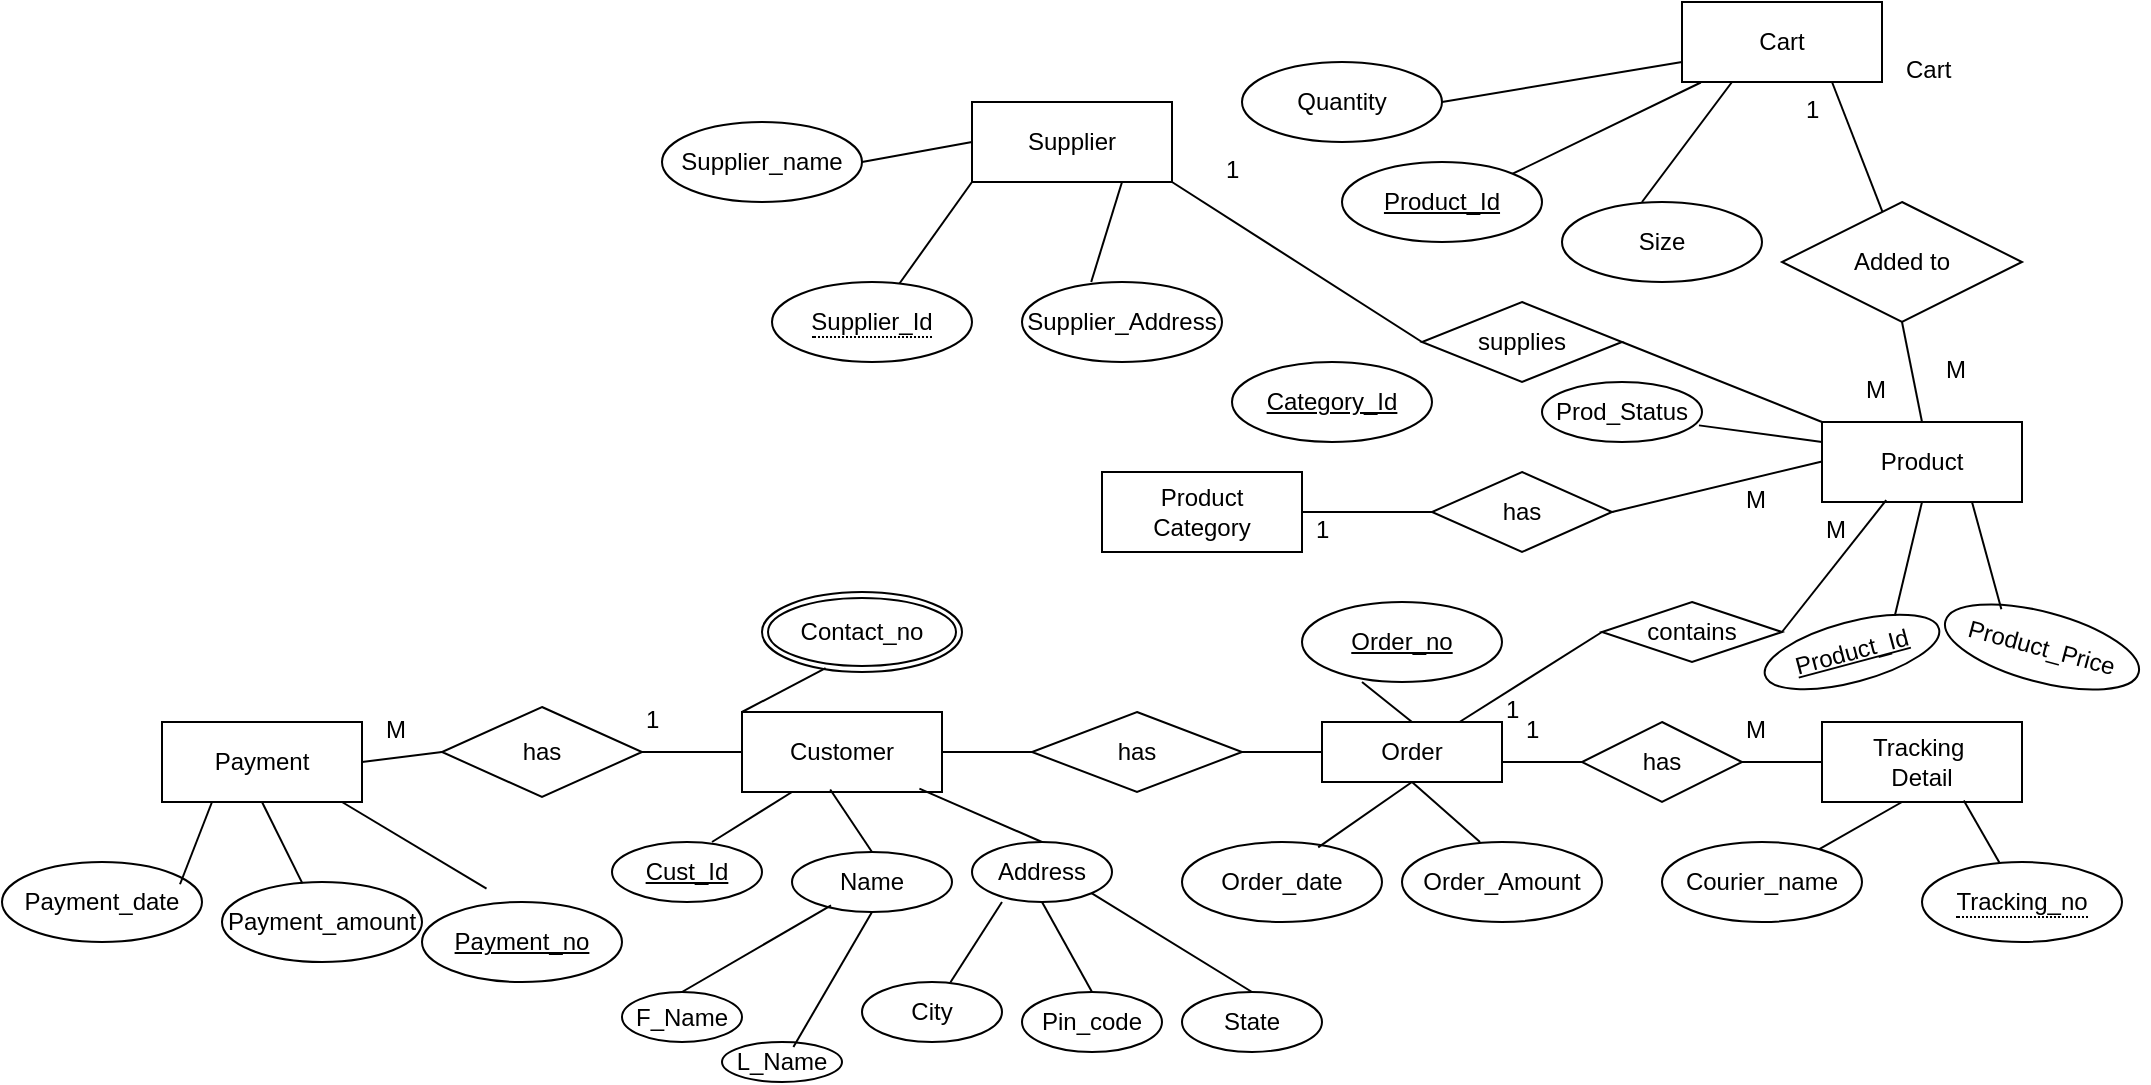 <mxfile version="27.0.5">
  <diagram name="Page-1" id="hpA-FdxMp2U5agoBRCcL">
    <mxGraphModel dx="1973" dy="633" grid="1" gridSize="10" guides="1" tooltips="1" connect="1" arrows="1" fold="1" page="1" pageScale="1" pageWidth="850" pageHeight="1100" math="0" shadow="0">
      <root>
        <mxCell id="0" />
        <mxCell id="1" parent="0" />
        <mxCell id="492UR5n4Qzq-3vBuhwkM-1" value="Cart" style="whiteSpace=wrap;html=1;align=center;" parent="1" vertex="1">
          <mxGeometry x="730" y="40" width="100" height="40" as="geometry" />
        </mxCell>
        <mxCell id="492UR5n4Qzq-3vBuhwkM-2" value="Quantity" style="ellipse;whiteSpace=wrap;html=1;align=center;" parent="1" vertex="1">
          <mxGeometry x="510" y="70" width="100" height="40" as="geometry" />
        </mxCell>
        <mxCell id="492UR5n4Qzq-3vBuhwkM-4" value="Size" style="ellipse;whiteSpace=wrap;html=1;align=center;" parent="1" vertex="1">
          <mxGeometry x="670" y="140" width="100" height="40" as="geometry" />
        </mxCell>
        <mxCell id="492UR5n4Qzq-3vBuhwkM-6" value="" style="endArrow=none;html=1;rounded=0;exitX=1;exitY=0.5;exitDx=0;exitDy=0;entryX=0;entryY=0.75;entryDx=0;entryDy=0;" parent="1" source="492UR5n4Qzq-3vBuhwkM-2" target="492UR5n4Qzq-3vBuhwkM-1" edge="1">
          <mxGeometry relative="1" as="geometry">
            <mxPoint x="580" y="100" as="sourcePoint" />
            <mxPoint x="740" y="100" as="targetPoint" />
          </mxGeometry>
        </mxCell>
        <mxCell id="492UR5n4Qzq-3vBuhwkM-7" value="" style="endArrow=none;html=1;rounded=0;entryX=0.25;entryY=1;entryDx=0;entryDy=0;" parent="1" target="492UR5n4Qzq-3vBuhwkM-1" edge="1">
          <mxGeometry relative="1" as="geometry">
            <mxPoint x="710" y="140" as="sourcePoint" />
            <mxPoint x="740" y="100" as="targetPoint" />
          </mxGeometry>
        </mxCell>
        <mxCell id="492UR5n4Qzq-3vBuhwkM-8" value="" style="endArrow=none;html=1;rounded=0;entryX=0.094;entryY=1.006;entryDx=0;entryDy=0;entryPerimeter=0;exitX=1;exitY=0;exitDx=0;exitDy=0;" parent="1" source="492UR5n4Qzq-3vBuhwkM-14" target="492UR5n4Qzq-3vBuhwkM-1" edge="1">
          <mxGeometry relative="1" as="geometry">
            <mxPoint x="651.235" y="124.383" as="sourcePoint" />
            <mxPoint x="740" y="100" as="targetPoint" />
          </mxGeometry>
        </mxCell>
        <mxCell id="492UR5n4Qzq-3vBuhwkM-9" value="Added to" style="shape=rhombus;perimeter=rhombusPerimeter;whiteSpace=wrap;html=1;align=center;" parent="1" vertex="1">
          <mxGeometry x="780" y="140" width="120" height="60" as="geometry" />
        </mxCell>
        <mxCell id="492UR5n4Qzq-3vBuhwkM-10" value="Cart" style="text;whiteSpace=wrap;html=1;" parent="1" vertex="1">
          <mxGeometry x="840" y="60" width="60" height="40" as="geometry" />
        </mxCell>
        <mxCell id="492UR5n4Qzq-3vBuhwkM-11" value="" style="endArrow=none;html=1;rounded=0;entryX=0.75;entryY=1;entryDx=0;entryDy=0;" parent="1" source="492UR5n4Qzq-3vBuhwkM-9" target="492UR5n4Qzq-3vBuhwkM-1" edge="1">
          <mxGeometry relative="1" as="geometry">
            <mxPoint x="830" y="130" as="sourcePoint" />
            <mxPoint x="820" y="99.43" as="targetPoint" />
          </mxGeometry>
        </mxCell>
        <mxCell id="492UR5n4Qzq-3vBuhwkM-14" value="Product_Id" style="ellipse;whiteSpace=wrap;html=1;align=center;fontStyle=4;" parent="1" vertex="1">
          <mxGeometry x="560" y="120" width="100" height="40" as="geometry" />
        </mxCell>
        <mxCell id="492UR5n4Qzq-3vBuhwkM-15" value="1" style="text;whiteSpace=wrap;html=1;" parent="1" vertex="1">
          <mxGeometry x="790" y="80" width="60" height="40" as="geometry" />
        </mxCell>
        <mxCell id="492UR5n4Qzq-3vBuhwkM-17" value="" style="endArrow=none;html=1;rounded=0;exitX=0.5;exitY=0;exitDx=0;exitDy=0;" parent="1" source="492UR5n4Qzq-3vBuhwkM-20" edge="1">
          <mxGeometry relative="1" as="geometry">
            <mxPoint x="850" y="240" as="sourcePoint" />
            <mxPoint x="840" y="200" as="targetPoint" />
          </mxGeometry>
        </mxCell>
        <mxCell id="492UR5n4Qzq-3vBuhwkM-18" value="M" style="text;whiteSpace=wrap;html=1;" parent="1" vertex="1">
          <mxGeometry x="820" y="220" width="60" height="40" as="geometry" />
        </mxCell>
        <mxCell id="492UR5n4Qzq-3vBuhwkM-19" value="M" style="text;whiteSpace=wrap;html=1;" parent="1" vertex="1">
          <mxGeometry x="860" y="210" width="60" height="40" as="geometry" />
        </mxCell>
        <mxCell id="492UR5n4Qzq-3vBuhwkM-20" value="Product" style="whiteSpace=wrap;html=1;align=center;" parent="1" vertex="1">
          <mxGeometry x="800" y="250" width="100" height="40" as="geometry" />
        </mxCell>
        <mxCell id="492UR5n4Qzq-3vBuhwkM-21" value="supplies" style="shape=rhombus;perimeter=rhombusPerimeter;whiteSpace=wrap;html=1;align=center;" parent="1" vertex="1">
          <mxGeometry x="600" y="190" width="100" height="40" as="geometry" />
        </mxCell>
        <mxCell id="492UR5n4Qzq-3vBuhwkM-23" value="" style="endArrow=none;html=1;rounded=0;exitX=1;exitY=0.5;exitDx=0;exitDy=0;entryX=0;entryY=0;entryDx=0;entryDy=0;" parent="1" source="492UR5n4Qzq-3vBuhwkM-21" target="492UR5n4Qzq-3vBuhwkM-20" edge="1">
          <mxGeometry relative="1" as="geometry">
            <mxPoint x="610" y="250" as="sourcePoint" />
            <mxPoint x="770" y="250" as="targetPoint" />
          </mxGeometry>
        </mxCell>
        <mxCell id="492UR5n4Qzq-3vBuhwkM-24" value="" style="endArrow=none;html=1;rounded=0;exitX=1;exitY=0.5;exitDx=0;exitDy=0;" parent="1" edge="1" source="492UR5n4Qzq-3vBuhwkM-27">
          <mxGeometry relative="1" as="geometry">
            <mxPoint x="700" y="270" as="sourcePoint" />
            <mxPoint x="800" y="269.71" as="targetPoint" />
          </mxGeometry>
        </mxCell>
        <mxCell id="492UR5n4Qzq-3vBuhwkM-27" value="has" style="shape=rhombus;perimeter=rhombusPerimeter;whiteSpace=wrap;html=1;align=center;" parent="1" vertex="1">
          <mxGeometry x="605" y="275" width="90" height="40" as="geometry" />
        </mxCell>
        <mxCell id="492UR5n4Qzq-3vBuhwkM-28" value="contains" style="shape=rhombus;perimeter=rhombusPerimeter;whiteSpace=wrap;html=1;align=center;" parent="1" vertex="1">
          <mxGeometry x="690" y="340" width="90" height="30" as="geometry" />
        </mxCell>
        <mxCell id="492UR5n4Qzq-3vBuhwkM-29" value="" style="endArrow=none;html=1;rounded=0;exitX=1;exitY=0.5;exitDx=0;exitDy=0;entryX=0.321;entryY=0.977;entryDx=0;entryDy=0;entryPerimeter=0;" parent="1" source="492UR5n4Qzq-3vBuhwkM-28" target="492UR5n4Qzq-3vBuhwkM-20" edge="1">
          <mxGeometry relative="1" as="geometry">
            <mxPoint x="670" y="300" as="sourcePoint" />
            <mxPoint x="830" y="300" as="targetPoint" />
          </mxGeometry>
        </mxCell>
        <mxCell id="492UR5n4Qzq-3vBuhwkM-30" value="" style="endArrow=none;html=1;rounded=0;exitX=0;exitY=0.5;exitDx=0;exitDy=0;" parent="1" source="492UR5n4Qzq-3vBuhwkM-28" target="492UR5n4Qzq-3vBuhwkM-31" edge="1">
          <mxGeometry relative="1" as="geometry">
            <mxPoint x="670" y="300" as="sourcePoint" />
            <mxPoint x="600" y="400" as="targetPoint" />
          </mxGeometry>
        </mxCell>
        <mxCell id="492UR5n4Qzq-3vBuhwkM-31" value="Order" style="whiteSpace=wrap;html=1;align=center;" parent="1" vertex="1">
          <mxGeometry x="550" y="400" width="90" height="30" as="geometry" />
        </mxCell>
        <mxCell id="oqUq-A6yQlzPYhAFowX8-1" value="Supplier" style="whiteSpace=wrap;html=1;align=center;" vertex="1" parent="1">
          <mxGeometry x="375" y="90" width="100" height="40" as="geometry" />
        </mxCell>
        <mxCell id="oqUq-A6yQlzPYhAFowX8-2" value="1" style="text;whiteSpace=wrap;html=1;" vertex="1" parent="1">
          <mxGeometry x="500" y="110" width="60" height="40" as="geometry" />
        </mxCell>
        <mxCell id="oqUq-A6yQlzPYhAFowX8-4" value="" style="endArrow=none;html=1;rounded=0;entryX=0;entryY=0.5;entryDx=0;entryDy=0;exitX=1;exitY=1;exitDx=0;exitDy=0;" edge="1" parent="1">
          <mxGeometry relative="1" as="geometry">
            <mxPoint x="475.0" y="130.0" as="sourcePoint" />
            <mxPoint x="600" y="210" as="targetPoint" />
          </mxGeometry>
        </mxCell>
        <mxCell id="oqUq-A6yQlzPYhAFowX8-5" value="Supplier_name" style="ellipse;whiteSpace=wrap;html=1;align=center;" vertex="1" parent="1">
          <mxGeometry x="220" y="100" width="100" height="40" as="geometry" />
        </mxCell>
        <mxCell id="oqUq-A6yQlzPYhAFowX8-6" value="" style="endArrow=none;html=1;rounded=0;exitX=1;exitY=0.5;exitDx=0;exitDy=0;entryX=0;entryY=0.5;entryDx=0;entryDy=0;" edge="1" parent="1" source="oqUq-A6yQlzPYhAFowX8-5" target="oqUq-A6yQlzPYhAFowX8-1">
          <mxGeometry relative="1" as="geometry">
            <mxPoint x="430" y="190" as="sourcePoint" />
            <mxPoint x="370" y="110" as="targetPoint" />
          </mxGeometry>
        </mxCell>
        <mxCell id="oqUq-A6yQlzPYhAFowX8-7" value="Supplier_Address" style="ellipse;whiteSpace=wrap;html=1;align=center;" vertex="1" parent="1">
          <mxGeometry x="400" y="180" width="100" height="40" as="geometry" />
        </mxCell>
        <mxCell id="oqUq-A6yQlzPYhAFowX8-8" value="&lt;span style=&quot;border-bottom: 1px dotted&quot;&gt;Supplier_Id&lt;/span&gt;" style="ellipse;whiteSpace=wrap;html=1;align=center;" vertex="1" parent="1">
          <mxGeometry x="275" y="180" width="100" height="40" as="geometry" />
        </mxCell>
        <mxCell id="oqUq-A6yQlzPYhAFowX8-9" value="" style="endArrow=none;html=1;rounded=0;entryX=0;entryY=1;entryDx=0;entryDy=0;" edge="1" parent="1" source="oqUq-A6yQlzPYhAFowX8-8" target="oqUq-A6yQlzPYhAFowX8-1">
          <mxGeometry relative="1" as="geometry">
            <mxPoint x="430" y="140" as="sourcePoint" />
            <mxPoint x="590" y="140" as="targetPoint" />
          </mxGeometry>
        </mxCell>
        <mxCell id="oqUq-A6yQlzPYhAFowX8-10" value="" style="endArrow=none;html=1;rounded=0;exitX=0.346;exitY=-0.001;exitDx=0;exitDy=0;exitPerimeter=0;entryX=0.75;entryY=1;entryDx=0;entryDy=0;" edge="1" parent="1" source="oqUq-A6yQlzPYhAFowX8-7" target="oqUq-A6yQlzPYhAFowX8-1">
          <mxGeometry relative="1" as="geometry">
            <mxPoint x="430" y="140" as="sourcePoint" />
            <mxPoint x="590" y="140" as="targetPoint" />
          </mxGeometry>
        </mxCell>
        <mxCell id="oqUq-A6yQlzPYhAFowX8-11" value="Product&lt;div&gt;Category&lt;/div&gt;" style="whiteSpace=wrap;html=1;align=center;" vertex="1" parent="1">
          <mxGeometry x="440" y="275" width="100" height="40" as="geometry" />
        </mxCell>
        <mxCell id="oqUq-A6yQlzPYhAFowX8-12" value="" style="line;strokeWidth=1;rotatable=0;dashed=0;labelPosition=right;align=left;verticalAlign=middle;spacingTop=0;spacingLeft=6;points=[];portConstraint=eastwest;" vertex="1" parent="1">
          <mxGeometry x="540" y="290" width="65" height="10" as="geometry" />
        </mxCell>
        <mxCell id="oqUq-A6yQlzPYhAFowX8-16" value="Category_Id" style="ellipse;whiteSpace=wrap;html=1;align=center;fontStyle=4;" vertex="1" parent="1">
          <mxGeometry x="505" y="220" width="100" height="40" as="geometry" />
        </mxCell>
        <mxCell id="oqUq-A6yQlzPYhAFowX8-17" value="Prod_Status" style="ellipse;whiteSpace=wrap;html=1;align=center;" vertex="1" parent="1">
          <mxGeometry x="660" y="230" width="80" height="30" as="geometry" />
        </mxCell>
        <mxCell id="oqUq-A6yQlzPYhAFowX8-18" value="" style="endArrow=none;html=1;rounded=0;exitX=0.981;exitY=0.723;exitDx=0;exitDy=0;exitPerimeter=0;" edge="1" parent="1" source="oqUq-A6yQlzPYhAFowX8-17">
          <mxGeometry relative="1" as="geometry">
            <mxPoint x="640" y="260" as="sourcePoint" />
            <mxPoint x="800" y="260" as="targetPoint" />
          </mxGeometry>
        </mxCell>
        <mxCell id="oqUq-A6yQlzPYhAFowX8-19" value="1" style="text;whiteSpace=wrap;html=1;" vertex="1" parent="1">
          <mxGeometry x="545" y="290" width="60" height="40" as="geometry" />
        </mxCell>
        <mxCell id="oqUq-A6yQlzPYhAFowX8-20" value="M" style="text;whiteSpace=wrap;html=1;" vertex="1" parent="1">
          <mxGeometry x="760" y="275" width="60" height="40" as="geometry" />
        </mxCell>
        <mxCell id="oqUq-A6yQlzPYhAFowX8-21" value="M" style="text;whiteSpace=wrap;html=1;" vertex="1" parent="1">
          <mxGeometry x="800" y="290" width="60" height="40" as="geometry" />
        </mxCell>
        <mxCell id="oqUq-A6yQlzPYhAFowX8-22" value="Product_Id" style="ellipse;whiteSpace=wrap;html=1;align=center;fontStyle=4;rotation=-15;" vertex="1" parent="1">
          <mxGeometry x="770" y="350" width="90" height="30" as="geometry" />
        </mxCell>
        <mxCell id="oqUq-A6yQlzPYhAFowX8-23" value="" style="endArrow=none;html=1;rounded=0;entryX=0.5;entryY=1;entryDx=0;entryDy=0;exitX=0.782;exitY=0.101;exitDx=0;exitDy=0;exitPerimeter=0;" edge="1" parent="1" source="oqUq-A6yQlzPYhAFowX8-22" target="492UR5n4Qzq-3vBuhwkM-20">
          <mxGeometry relative="1" as="geometry">
            <mxPoint x="840" y="340" as="sourcePoint" />
            <mxPoint x="910" y="315" as="targetPoint" />
          </mxGeometry>
        </mxCell>
        <mxCell id="oqUq-A6yQlzPYhAFowX8-26" value="Product_Price" style="ellipse;whiteSpace=wrap;html=1;align=center;rotation=15;" vertex="1" parent="1">
          <mxGeometry x="860" y="345" width="100" height="35" as="geometry" />
        </mxCell>
        <mxCell id="oqUq-A6yQlzPYhAFowX8-27" value="" style="endArrow=none;html=1;rounded=0;entryX=0.75;entryY=1;entryDx=0;entryDy=0;exitX=0.255;exitY=0.13;exitDx=0;exitDy=0;exitPerimeter=0;" edge="1" parent="1" source="oqUq-A6yQlzPYhAFowX8-26" target="492UR5n4Qzq-3vBuhwkM-20">
          <mxGeometry relative="1" as="geometry">
            <mxPoint x="660" y="320" as="sourcePoint" />
            <mxPoint x="820" y="320" as="targetPoint" />
          </mxGeometry>
        </mxCell>
        <mxCell id="oqUq-A6yQlzPYhAFowX8-32" value="1" style="text;whiteSpace=wrap;html=1;" vertex="1" parent="1">
          <mxGeometry x="640" y="380" width="60" height="40" as="geometry" />
        </mxCell>
        <mxCell id="oqUq-A6yQlzPYhAFowX8-33" value="has" style="shape=rhombus;perimeter=rhombusPerimeter;whiteSpace=wrap;html=1;align=center;" vertex="1" parent="1">
          <mxGeometry x="680" y="400" width="80" height="40" as="geometry" />
        </mxCell>
        <mxCell id="oqUq-A6yQlzPYhAFowX8-34" value="Tracking&amp;nbsp;&lt;div&gt;Detail&lt;/div&gt;" style="whiteSpace=wrap;html=1;align=center;" vertex="1" parent="1">
          <mxGeometry x="800" y="400" width="100" height="40" as="geometry" />
        </mxCell>
        <mxCell id="oqUq-A6yQlzPYhAFowX8-35" value="" style="endArrow=none;html=1;rounded=0;exitX=0;exitY=1;exitDx=0;exitDy=0;entryX=0;entryY=0.5;entryDx=0;entryDy=0;" edge="1" parent="1" source="oqUq-A6yQlzPYhAFowX8-32" target="oqUq-A6yQlzPYhAFowX8-33">
          <mxGeometry relative="1" as="geometry">
            <mxPoint x="660" y="430" as="sourcePoint" />
            <mxPoint x="820" y="430" as="targetPoint" />
          </mxGeometry>
        </mxCell>
        <mxCell id="oqUq-A6yQlzPYhAFowX8-36" value="" style="endArrow=none;html=1;rounded=0;entryX=0;entryY=0.5;entryDx=0;entryDy=0;exitX=1;exitY=0.5;exitDx=0;exitDy=0;" edge="1" parent="1" source="oqUq-A6yQlzPYhAFowX8-33" target="oqUq-A6yQlzPYhAFowX8-34">
          <mxGeometry relative="1" as="geometry">
            <mxPoint x="660" y="390" as="sourcePoint" />
            <mxPoint x="820" y="390" as="targetPoint" />
          </mxGeometry>
        </mxCell>
        <mxCell id="oqUq-A6yQlzPYhAFowX8-37" value="Courier_name" style="ellipse;whiteSpace=wrap;html=1;align=center;" vertex="1" parent="1">
          <mxGeometry x="720" y="460" width="100" height="40" as="geometry" />
        </mxCell>
        <mxCell id="oqUq-A6yQlzPYhAFowX8-38" value="" style="endArrow=none;html=1;rounded=0;" edge="1" parent="1" source="oqUq-A6yQlzPYhAFowX8-37">
          <mxGeometry relative="1" as="geometry">
            <mxPoint x="660" y="390" as="sourcePoint" />
            <mxPoint x="840" y="440" as="targetPoint" />
          </mxGeometry>
        </mxCell>
        <mxCell id="oqUq-A6yQlzPYhAFowX8-39" value="&lt;span style=&quot;border-bottom: 1px dotted&quot;&gt;Tracking_no&lt;/span&gt;" style="ellipse;whiteSpace=wrap;html=1;align=center;" vertex="1" parent="1">
          <mxGeometry x="850" y="470" width="100" height="40" as="geometry" />
        </mxCell>
        <mxCell id="oqUq-A6yQlzPYhAFowX8-40" value="" style="endArrow=none;html=1;rounded=0;entryX=0.709;entryY=0.982;entryDx=0;entryDy=0;entryPerimeter=0;" edge="1" parent="1" source="oqUq-A6yQlzPYhAFowX8-39" target="oqUq-A6yQlzPYhAFowX8-34">
          <mxGeometry relative="1" as="geometry">
            <mxPoint x="660" y="390" as="sourcePoint" />
            <mxPoint x="820" y="390" as="targetPoint" />
          </mxGeometry>
        </mxCell>
        <mxCell id="oqUq-A6yQlzPYhAFowX8-41" value="1" style="text;whiteSpace=wrap;html=1;" vertex="1" parent="1">
          <mxGeometry x="650" y="390" width="60" height="40" as="geometry" />
        </mxCell>
        <mxCell id="oqUq-A6yQlzPYhAFowX8-42" value="M" style="text;whiteSpace=wrap;html=1;" vertex="1" parent="1">
          <mxGeometry x="760" y="390" width="60" height="40" as="geometry" />
        </mxCell>
        <mxCell id="oqUq-A6yQlzPYhAFowX8-43" value="Order_date" style="ellipse;whiteSpace=wrap;html=1;align=center;" vertex="1" parent="1">
          <mxGeometry x="480" y="460" width="100" height="40" as="geometry" />
        </mxCell>
        <mxCell id="oqUq-A6yQlzPYhAFowX8-44" value="Order_Amount" style="ellipse;whiteSpace=wrap;html=1;align=center;" vertex="1" parent="1">
          <mxGeometry x="590" y="460" width="100" height="40" as="geometry" />
        </mxCell>
        <mxCell id="oqUq-A6yQlzPYhAFowX8-45" value="" style="endArrow=none;html=1;rounded=0;exitX=0.681;exitY=0.068;exitDx=0;exitDy=0;exitPerimeter=0;entryX=0.5;entryY=1;entryDx=0;entryDy=0;" edge="1" parent="1" source="oqUq-A6yQlzPYhAFowX8-43" target="492UR5n4Qzq-3vBuhwkM-31">
          <mxGeometry relative="1" as="geometry">
            <mxPoint x="550" y="470" as="sourcePoint" />
            <mxPoint x="710" y="470" as="targetPoint" />
          </mxGeometry>
        </mxCell>
        <mxCell id="oqUq-A6yQlzPYhAFowX8-46" value="" style="endArrow=none;html=1;rounded=0;entryX=0.39;entryY=-0.001;entryDx=0;entryDy=0;entryPerimeter=0;exitX=0.5;exitY=1;exitDx=0;exitDy=0;" edge="1" parent="1" source="492UR5n4Qzq-3vBuhwkM-31" target="oqUq-A6yQlzPYhAFowX8-44">
          <mxGeometry relative="1" as="geometry">
            <mxPoint x="550" y="470" as="sourcePoint" />
            <mxPoint x="710" y="470" as="targetPoint" />
          </mxGeometry>
        </mxCell>
        <mxCell id="oqUq-A6yQlzPYhAFowX8-48" value="Order_no" style="ellipse;whiteSpace=wrap;html=1;align=center;fontStyle=4;" vertex="1" parent="1">
          <mxGeometry x="540" y="340" width="100" height="40" as="geometry" />
        </mxCell>
        <mxCell id="oqUq-A6yQlzPYhAFowX8-49" value="" style="endArrow=none;html=1;rounded=0;exitX=0.5;exitY=0;exitDx=0;exitDy=0;" edge="1" parent="1" source="492UR5n4Qzq-3vBuhwkM-31">
          <mxGeometry relative="1" as="geometry">
            <mxPoint x="410" y="380" as="sourcePoint" />
            <mxPoint x="570" y="380" as="targetPoint" />
          </mxGeometry>
        </mxCell>
        <mxCell id="oqUq-A6yQlzPYhAFowX8-50" value="has" style="shape=rhombus;perimeter=rhombusPerimeter;whiteSpace=wrap;html=1;align=center;" vertex="1" parent="1">
          <mxGeometry x="405" y="395" width="105" height="40" as="geometry" />
        </mxCell>
        <mxCell id="oqUq-A6yQlzPYhAFowX8-51" value="" style="endArrow=none;html=1;rounded=0;exitX=1;exitY=0.5;exitDx=0;exitDy=0;entryX=0;entryY=0.5;entryDx=0;entryDy=0;" edge="1" parent="1" source="oqUq-A6yQlzPYhAFowX8-50" target="492UR5n4Qzq-3vBuhwkM-31">
          <mxGeometry relative="1" as="geometry">
            <mxPoint x="410" y="430" as="sourcePoint" />
            <mxPoint x="550" y="415" as="targetPoint" />
          </mxGeometry>
        </mxCell>
        <mxCell id="oqUq-A6yQlzPYhAFowX8-52" value="Customer" style="whiteSpace=wrap;html=1;align=center;" vertex="1" parent="1">
          <mxGeometry x="260" y="395" width="100" height="40" as="geometry" />
        </mxCell>
        <mxCell id="oqUq-A6yQlzPYhAFowX8-53" value="" style="endArrow=none;html=1;rounded=0;exitX=1;exitY=0.5;exitDx=0;exitDy=0;entryX=0;entryY=0.5;entryDx=0;entryDy=0;" edge="1" parent="1" source="oqUq-A6yQlzPYhAFowX8-52" target="oqUq-A6yQlzPYhAFowX8-50">
          <mxGeometry relative="1" as="geometry">
            <mxPoint x="410" y="380" as="sourcePoint" />
            <mxPoint x="570" y="380" as="targetPoint" />
          </mxGeometry>
        </mxCell>
        <mxCell id="oqUq-A6yQlzPYhAFowX8-54" value="has" style="shape=rhombus;perimeter=rhombusPerimeter;whiteSpace=wrap;html=1;align=center;" vertex="1" parent="1">
          <mxGeometry x="110" y="392.5" width="100" height="45" as="geometry" />
        </mxCell>
        <mxCell id="oqUq-A6yQlzPYhAFowX8-55" value="" style="endArrow=none;html=1;rounded=0;entryX=0;entryY=0.5;entryDx=0;entryDy=0;exitX=1;exitY=0.5;exitDx=0;exitDy=0;" edge="1" parent="1" source="oqUq-A6yQlzPYhAFowX8-54" target="oqUq-A6yQlzPYhAFowX8-52">
          <mxGeometry relative="1" as="geometry">
            <mxPoint x="90" y="400" as="sourcePoint" />
            <mxPoint x="250" y="400" as="targetPoint" />
          </mxGeometry>
        </mxCell>
        <mxCell id="oqUq-A6yQlzPYhAFowX8-56" value="Payment" style="whiteSpace=wrap;html=1;align=center;" vertex="1" parent="1">
          <mxGeometry x="-30" y="400" width="100" height="40" as="geometry" />
        </mxCell>
        <mxCell id="oqUq-A6yQlzPYhAFowX8-57" value="" style="endArrow=none;html=1;rounded=0;entryX=0;entryY=0.5;entryDx=0;entryDy=0;exitX=1;exitY=0.5;exitDx=0;exitDy=0;" edge="1" parent="1" source="oqUq-A6yQlzPYhAFowX8-56" target="oqUq-A6yQlzPYhAFowX8-54">
          <mxGeometry relative="1" as="geometry">
            <mxPoint x="70" y="410" as="sourcePoint" />
            <mxPoint x="330" y="290" as="targetPoint" />
          </mxGeometry>
        </mxCell>
        <mxCell id="oqUq-A6yQlzPYhAFowX8-59" value="1" style="text;whiteSpace=wrap;html=1;" vertex="1" parent="1">
          <mxGeometry x="210" y="385" width="40" height="30" as="geometry" />
        </mxCell>
        <mxCell id="oqUq-A6yQlzPYhAFowX8-60" value="M" style="text;whiteSpace=wrap;html=1;" vertex="1" parent="1">
          <mxGeometry x="80" y="390" width="60" height="40" as="geometry" />
        </mxCell>
        <mxCell id="oqUq-A6yQlzPYhAFowX8-61" value="Payment_date" style="ellipse;whiteSpace=wrap;html=1;align=center;" vertex="1" parent="1">
          <mxGeometry x="-110" y="470" width="100" height="40" as="geometry" />
        </mxCell>
        <mxCell id="oqUq-A6yQlzPYhAFowX8-62" value="Payment_amount" style="ellipse;whiteSpace=wrap;html=1;align=center;" vertex="1" parent="1">
          <mxGeometry y="480" width="100" height="40" as="geometry" />
        </mxCell>
        <mxCell id="oqUq-A6yQlzPYhAFowX8-64" value="" style="endArrow=none;html=1;rounded=0;exitX=0.25;exitY=1;exitDx=0;exitDy=0;entryX=0.89;entryY=0.278;entryDx=0;entryDy=0;entryPerimeter=0;" edge="1" parent="1" source="oqUq-A6yQlzPYhAFowX8-56" target="oqUq-A6yQlzPYhAFowX8-61">
          <mxGeometry relative="1" as="geometry">
            <mxPoint x="50" y="410" as="sourcePoint" />
            <mxPoint x="210" y="410" as="targetPoint" />
          </mxGeometry>
        </mxCell>
        <mxCell id="oqUq-A6yQlzPYhAFowX8-65" value="" style="endArrow=none;html=1;rounded=0;exitX=0.5;exitY=1;exitDx=0;exitDy=0;entryX=0.402;entryY=0.017;entryDx=0;entryDy=0;entryPerimeter=0;" edge="1" parent="1" source="oqUq-A6yQlzPYhAFowX8-56" target="oqUq-A6yQlzPYhAFowX8-62">
          <mxGeometry relative="1" as="geometry">
            <mxPoint x="50" y="410" as="sourcePoint" />
            <mxPoint x="40" y="470" as="targetPoint" />
          </mxGeometry>
        </mxCell>
        <mxCell id="oqUq-A6yQlzPYhAFowX8-66" value="" style="endArrow=none;html=1;rounded=0;" edge="1" parent="1">
          <mxGeometry relative="1" as="geometry">
            <mxPoint x="60" y="440" as="sourcePoint" />
            <mxPoint x="132.265" y="483.359" as="targetPoint" />
          </mxGeometry>
        </mxCell>
        <mxCell id="oqUq-A6yQlzPYhAFowX8-67" value="Payment_no" style="ellipse;whiteSpace=wrap;html=1;align=center;fontStyle=4;" vertex="1" parent="1">
          <mxGeometry x="100" y="490" width="100" height="40" as="geometry" />
        </mxCell>
        <mxCell id="oqUq-A6yQlzPYhAFowX8-68" value="Contact_no" style="ellipse;shape=doubleEllipse;margin=3;whiteSpace=wrap;html=1;align=center;" vertex="1" parent="1">
          <mxGeometry x="270" y="335" width="100" height="40" as="geometry" />
        </mxCell>
        <mxCell id="oqUq-A6yQlzPYhAFowX8-69" value="" style="endArrow=none;html=1;rounded=0;exitX=0.318;exitY=0.952;exitDx=0;exitDy=0;exitPerimeter=0;entryX=0;entryY=0;entryDx=0;entryDy=0;" edge="1" parent="1" source="oqUq-A6yQlzPYhAFowX8-68" target="oqUq-A6yQlzPYhAFowX8-52">
          <mxGeometry relative="1" as="geometry">
            <mxPoint x="220" y="390" as="sourcePoint" />
            <mxPoint x="270" y="390" as="targetPoint" />
          </mxGeometry>
        </mxCell>
        <mxCell id="oqUq-A6yQlzPYhAFowX8-73" value="Address" style="ellipse;whiteSpace=wrap;html=1;align=center;" vertex="1" parent="1">
          <mxGeometry x="375" y="460" width="70" height="30" as="geometry" />
        </mxCell>
        <mxCell id="oqUq-A6yQlzPYhAFowX8-74" value="Name" style="ellipse;whiteSpace=wrap;html=1;align=center;" vertex="1" parent="1">
          <mxGeometry x="285" y="465" width="80" height="30" as="geometry" />
        </mxCell>
        <mxCell id="oqUq-A6yQlzPYhAFowX8-75" value="" style="endArrow=none;html=1;rounded=0;exitX=0.5;exitY=0;exitDx=0;exitDy=0;entryX=0.25;entryY=1;entryDx=0;entryDy=0;" edge="1" parent="1" target="oqUq-A6yQlzPYhAFowX8-52">
          <mxGeometry relative="1" as="geometry">
            <mxPoint x="245" y="460" as="sourcePoint" />
            <mxPoint x="290" y="440" as="targetPoint" />
          </mxGeometry>
        </mxCell>
        <mxCell id="oqUq-A6yQlzPYhAFowX8-76" value="" style="endArrow=none;html=1;rounded=0;exitX=0.441;exitY=0.969;exitDx=0;exitDy=0;exitPerimeter=0;entryX=0.5;entryY=0;entryDx=0;entryDy=0;" edge="1" parent="1" source="oqUq-A6yQlzPYhAFowX8-52" target="oqUq-A6yQlzPYhAFowX8-74">
          <mxGeometry relative="1" as="geometry">
            <mxPoint x="220" y="390" as="sourcePoint" />
            <mxPoint x="330" y="460" as="targetPoint" />
          </mxGeometry>
        </mxCell>
        <mxCell id="oqUq-A6yQlzPYhAFowX8-77" value="" style="endArrow=none;html=1;rounded=0;entryX=0.5;entryY=0;entryDx=0;entryDy=0;exitX=0.887;exitY=0.958;exitDx=0;exitDy=0;exitPerimeter=0;" edge="1" parent="1" source="oqUq-A6yQlzPYhAFowX8-52" target="oqUq-A6yQlzPYhAFowX8-73">
          <mxGeometry relative="1" as="geometry">
            <mxPoint x="350" y="440" as="sourcePoint" />
            <mxPoint x="380" y="390" as="targetPoint" />
          </mxGeometry>
        </mxCell>
        <mxCell id="oqUq-A6yQlzPYhAFowX8-78" value="Cust_Id" style="ellipse;whiteSpace=wrap;html=1;align=center;fontStyle=4;" vertex="1" parent="1">
          <mxGeometry x="195" y="460" width="75" height="30" as="geometry" />
        </mxCell>
        <mxCell id="oqUq-A6yQlzPYhAFowX8-79" value="City" style="ellipse;whiteSpace=wrap;html=1;align=center;" vertex="1" parent="1">
          <mxGeometry x="320" y="530" width="70" height="30" as="geometry" />
        </mxCell>
        <mxCell id="oqUq-A6yQlzPYhAFowX8-80" value="" style="endArrow=none;html=1;rounded=0;entryX=0.632;entryY=0.003;entryDx=0;entryDy=0;entryPerimeter=0;" edge="1" parent="1" target="oqUq-A6yQlzPYhAFowX8-79">
          <mxGeometry relative="1" as="geometry">
            <mxPoint x="390" y="490" as="sourcePoint" />
            <mxPoint x="460" y="490" as="targetPoint" />
          </mxGeometry>
        </mxCell>
        <mxCell id="oqUq-A6yQlzPYhAFowX8-82" value="Pin_code" style="ellipse;whiteSpace=wrap;html=1;align=center;" vertex="1" parent="1">
          <mxGeometry x="400" y="535" width="70" height="30" as="geometry" />
        </mxCell>
        <mxCell id="oqUq-A6yQlzPYhAFowX8-83" value="State" style="ellipse;whiteSpace=wrap;html=1;align=center;" vertex="1" parent="1">
          <mxGeometry x="480" y="535" width="70" height="30" as="geometry" />
        </mxCell>
        <mxCell id="oqUq-A6yQlzPYhAFowX8-84" value="" style="endArrow=none;html=1;rounded=0;entryX=0.5;entryY=0;entryDx=0;entryDy=0;exitX=1;exitY=1;exitDx=0;exitDy=0;" edge="1" parent="1" source="oqUq-A6yQlzPYhAFowX8-73" target="oqUq-A6yQlzPYhAFowX8-83">
          <mxGeometry relative="1" as="geometry">
            <mxPoint x="300" y="490" as="sourcePoint" />
            <mxPoint x="460" y="490" as="targetPoint" />
          </mxGeometry>
        </mxCell>
        <mxCell id="oqUq-A6yQlzPYhAFowX8-85" value="" style="endArrow=none;html=1;rounded=0;entryX=0.5;entryY=0;entryDx=0;entryDy=0;" edge="1" parent="1" target="oqUq-A6yQlzPYhAFowX8-82">
          <mxGeometry relative="1" as="geometry">
            <mxPoint x="410" y="490" as="sourcePoint" />
            <mxPoint x="430" y="530" as="targetPoint" />
          </mxGeometry>
        </mxCell>
        <mxCell id="oqUq-A6yQlzPYhAFowX8-86" value="F_Name" style="ellipse;whiteSpace=wrap;html=1;align=center;" vertex="1" parent="1">
          <mxGeometry x="200" y="535" width="60" height="25" as="geometry" />
        </mxCell>
        <mxCell id="oqUq-A6yQlzPYhAFowX8-87" value="L_Name" style="ellipse;whiteSpace=wrap;html=1;align=center;" vertex="1" parent="1">
          <mxGeometry x="250" y="560" width="60" height="20" as="geometry" />
        </mxCell>
        <mxCell id="oqUq-A6yQlzPYhAFowX8-88" value="" style="endArrow=none;html=1;rounded=0;exitX=0.5;exitY=0;exitDx=0;exitDy=0;entryX=0.244;entryY=0.89;entryDx=0;entryDy=0;entryPerimeter=0;" edge="1" parent="1" source="oqUq-A6yQlzPYhAFowX8-86" target="oqUq-A6yQlzPYhAFowX8-74">
          <mxGeometry relative="1" as="geometry">
            <mxPoint x="300" y="490" as="sourcePoint" />
            <mxPoint x="460" y="490" as="targetPoint" />
          </mxGeometry>
        </mxCell>
        <mxCell id="oqUq-A6yQlzPYhAFowX8-89" value="" style="endArrow=none;html=1;rounded=0;exitX=0.595;exitY=0.125;exitDx=0;exitDy=0;exitPerimeter=0;entryX=0.5;entryY=1;entryDx=0;entryDy=0;" edge="1" parent="1" source="oqUq-A6yQlzPYhAFowX8-87" target="oqUq-A6yQlzPYhAFowX8-74">
          <mxGeometry relative="1" as="geometry">
            <mxPoint x="300" y="490" as="sourcePoint" />
            <mxPoint x="460" y="490" as="targetPoint" />
          </mxGeometry>
        </mxCell>
      </root>
    </mxGraphModel>
  </diagram>
</mxfile>

